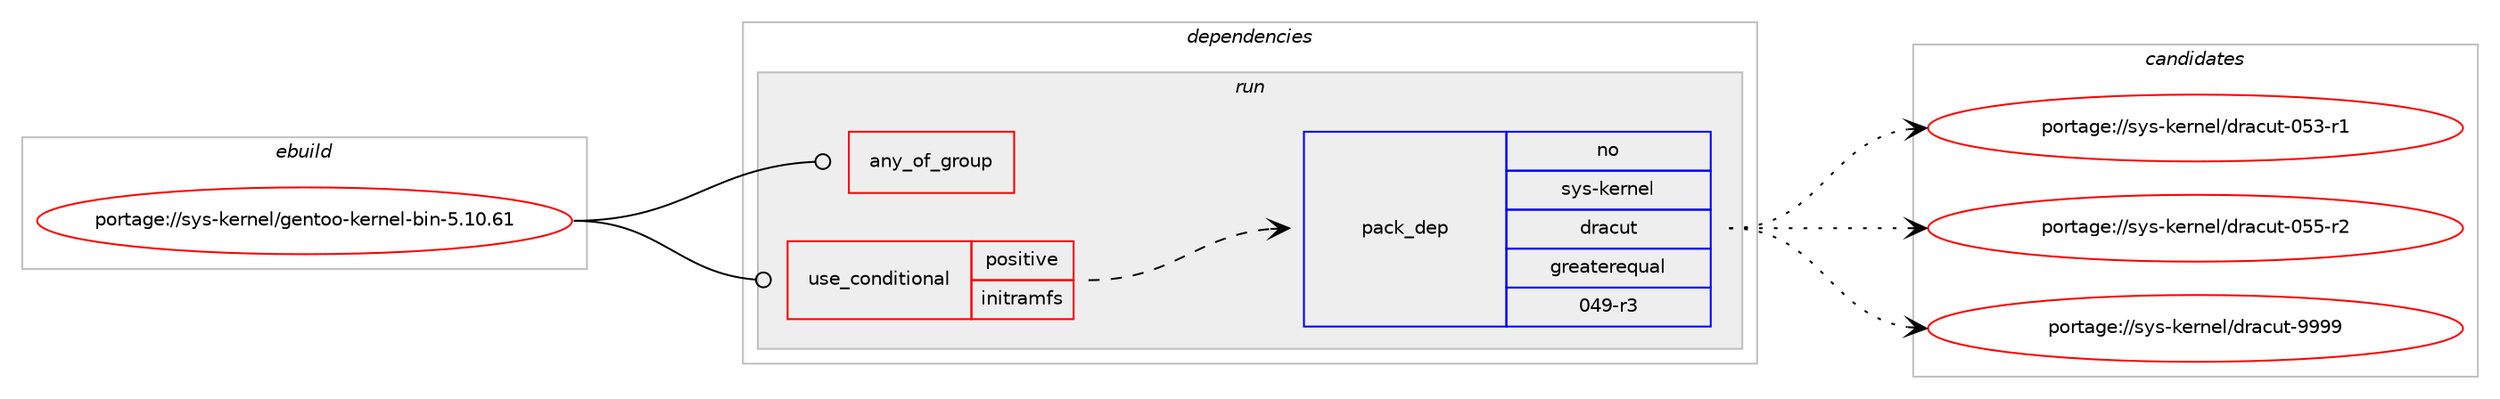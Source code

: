 digraph prolog {

# *************
# Graph options
# *************

newrank=true;
concentrate=true;
compound=true;
graph [rankdir=LR,fontname=Helvetica,fontsize=10,ranksep=1.5];#, ranksep=2.5, nodesep=0.2];
edge  [arrowhead=vee];
node  [fontname=Helvetica,fontsize=10];

# **********
# The ebuild
# **********

subgraph cluster_leftcol {
color=gray;
rank=same;
label=<<i>ebuild</i>>;
id [label="portage://sys-kernel/gentoo-kernel-bin-5.10.61", color=red, width=4, href="../sys-kernel/gentoo-kernel-bin-5.10.61.svg"];
}

# ****************
# The dependencies
# ****************

subgraph cluster_midcol {
color=gray;
label=<<i>dependencies</i>>;
subgraph cluster_compile {
fillcolor="#eeeeee";
style=filled;
label=<<i>compile</i>>;
}
subgraph cluster_compileandrun {
fillcolor="#eeeeee";
style=filled;
label=<<i>compile and run</i>>;
}
subgraph cluster_run {
fillcolor="#eeeeee";
style=filled;
label=<<i>run</i>>;
subgraph any12 {
dependency688 [label=<<TABLE BORDER="0" CELLBORDER="1" CELLSPACING="0" CELLPADDING="4"><TR><TD CELLPADDING="10">any_of_group</TD></TR></TABLE>>, shape=none, color=red];# *** BEGIN UNKNOWN DEPENDENCY TYPE (TODO) ***
# dependency688 -> package_dependency(portage://sys-kernel/gentoo-kernel-bin-5.10.61,run,no,sys-kernel,installkernel-gentoo,none,[,,],[],[])
# *** END UNKNOWN DEPENDENCY TYPE (TODO) ***

# *** BEGIN UNKNOWN DEPENDENCY TYPE (TODO) ***
# dependency688 -> package_dependency(portage://sys-kernel/gentoo-kernel-bin-5.10.61,run,no,sys-kernel,installkernel-systemd-boot,none,[,,],[],[])
# *** END UNKNOWN DEPENDENCY TYPE (TODO) ***

}
id:e -> dependency688:w [weight=20,style="solid",arrowhead="odot"];
subgraph cond384 {
dependency689 [label=<<TABLE BORDER="0" CELLBORDER="1" CELLSPACING="0" CELLPADDING="4"><TR><TD ROWSPAN="3" CELLPADDING="10">use_conditional</TD></TR><TR><TD>positive</TD></TR><TR><TD>initramfs</TD></TR></TABLE>>, shape=none, color=red];
subgraph pack294 {
dependency690 [label=<<TABLE BORDER="0" CELLBORDER="1" CELLSPACING="0" CELLPADDING="4" WIDTH="220"><TR><TD ROWSPAN="6" CELLPADDING="30">pack_dep</TD></TR><TR><TD WIDTH="110">no</TD></TR><TR><TD>sys-kernel</TD></TR><TR><TD>dracut</TD></TR><TR><TD>greaterequal</TD></TR><TR><TD>049-r3</TD></TR></TABLE>>, shape=none, color=blue];
}
dependency689:e -> dependency690:w [weight=20,style="dashed",arrowhead="vee"];
}
id:e -> dependency689:w [weight=20,style="solid",arrowhead="odot"];
# *** BEGIN UNKNOWN DEPENDENCY TYPE (TODO) ***
# id -> package_dependency(portage://sys-kernel/gentoo-kernel-bin-5.10.61,run,no,virtual,libelf,none,[,,],[],[])
# *** END UNKNOWN DEPENDENCY TYPE (TODO) ***

# *** BEGIN UNKNOWN DEPENDENCY TYPE (TODO) ***
# id -> package_dependency(portage://sys-kernel/gentoo-kernel-bin-5.10.61,run,weak,sys-kernel,gentoo-kernel,none,[,,],[slot(5.10.61)],[])
# *** END UNKNOWN DEPENDENCY TYPE (TODO) ***

}
}

# **************
# The candidates
# **************

subgraph cluster_choices {
rank=same;
color=gray;
label=<<i>candidates</i>>;

subgraph choice294 {
color=black;
nodesep=1;
choice11512111545107101114110101108471001149799117116454853514511449 [label="portage://sys-kernel/dracut-053-r1", color=red, width=4,href="../sys-kernel/dracut-053-r1.svg"];
choice11512111545107101114110101108471001149799117116454853534511450 [label="portage://sys-kernel/dracut-055-r2", color=red, width=4,href="../sys-kernel/dracut-055-r2.svg"];
choice115121115451071011141101011084710011497991171164557575757 [label="portage://sys-kernel/dracut-9999", color=red, width=4,href="../sys-kernel/dracut-9999.svg"];
dependency690:e -> choice11512111545107101114110101108471001149799117116454853514511449:w [style=dotted,weight="100"];
dependency690:e -> choice11512111545107101114110101108471001149799117116454853534511450:w [style=dotted,weight="100"];
dependency690:e -> choice115121115451071011141101011084710011497991171164557575757:w [style=dotted,weight="100"];
}
}

}
